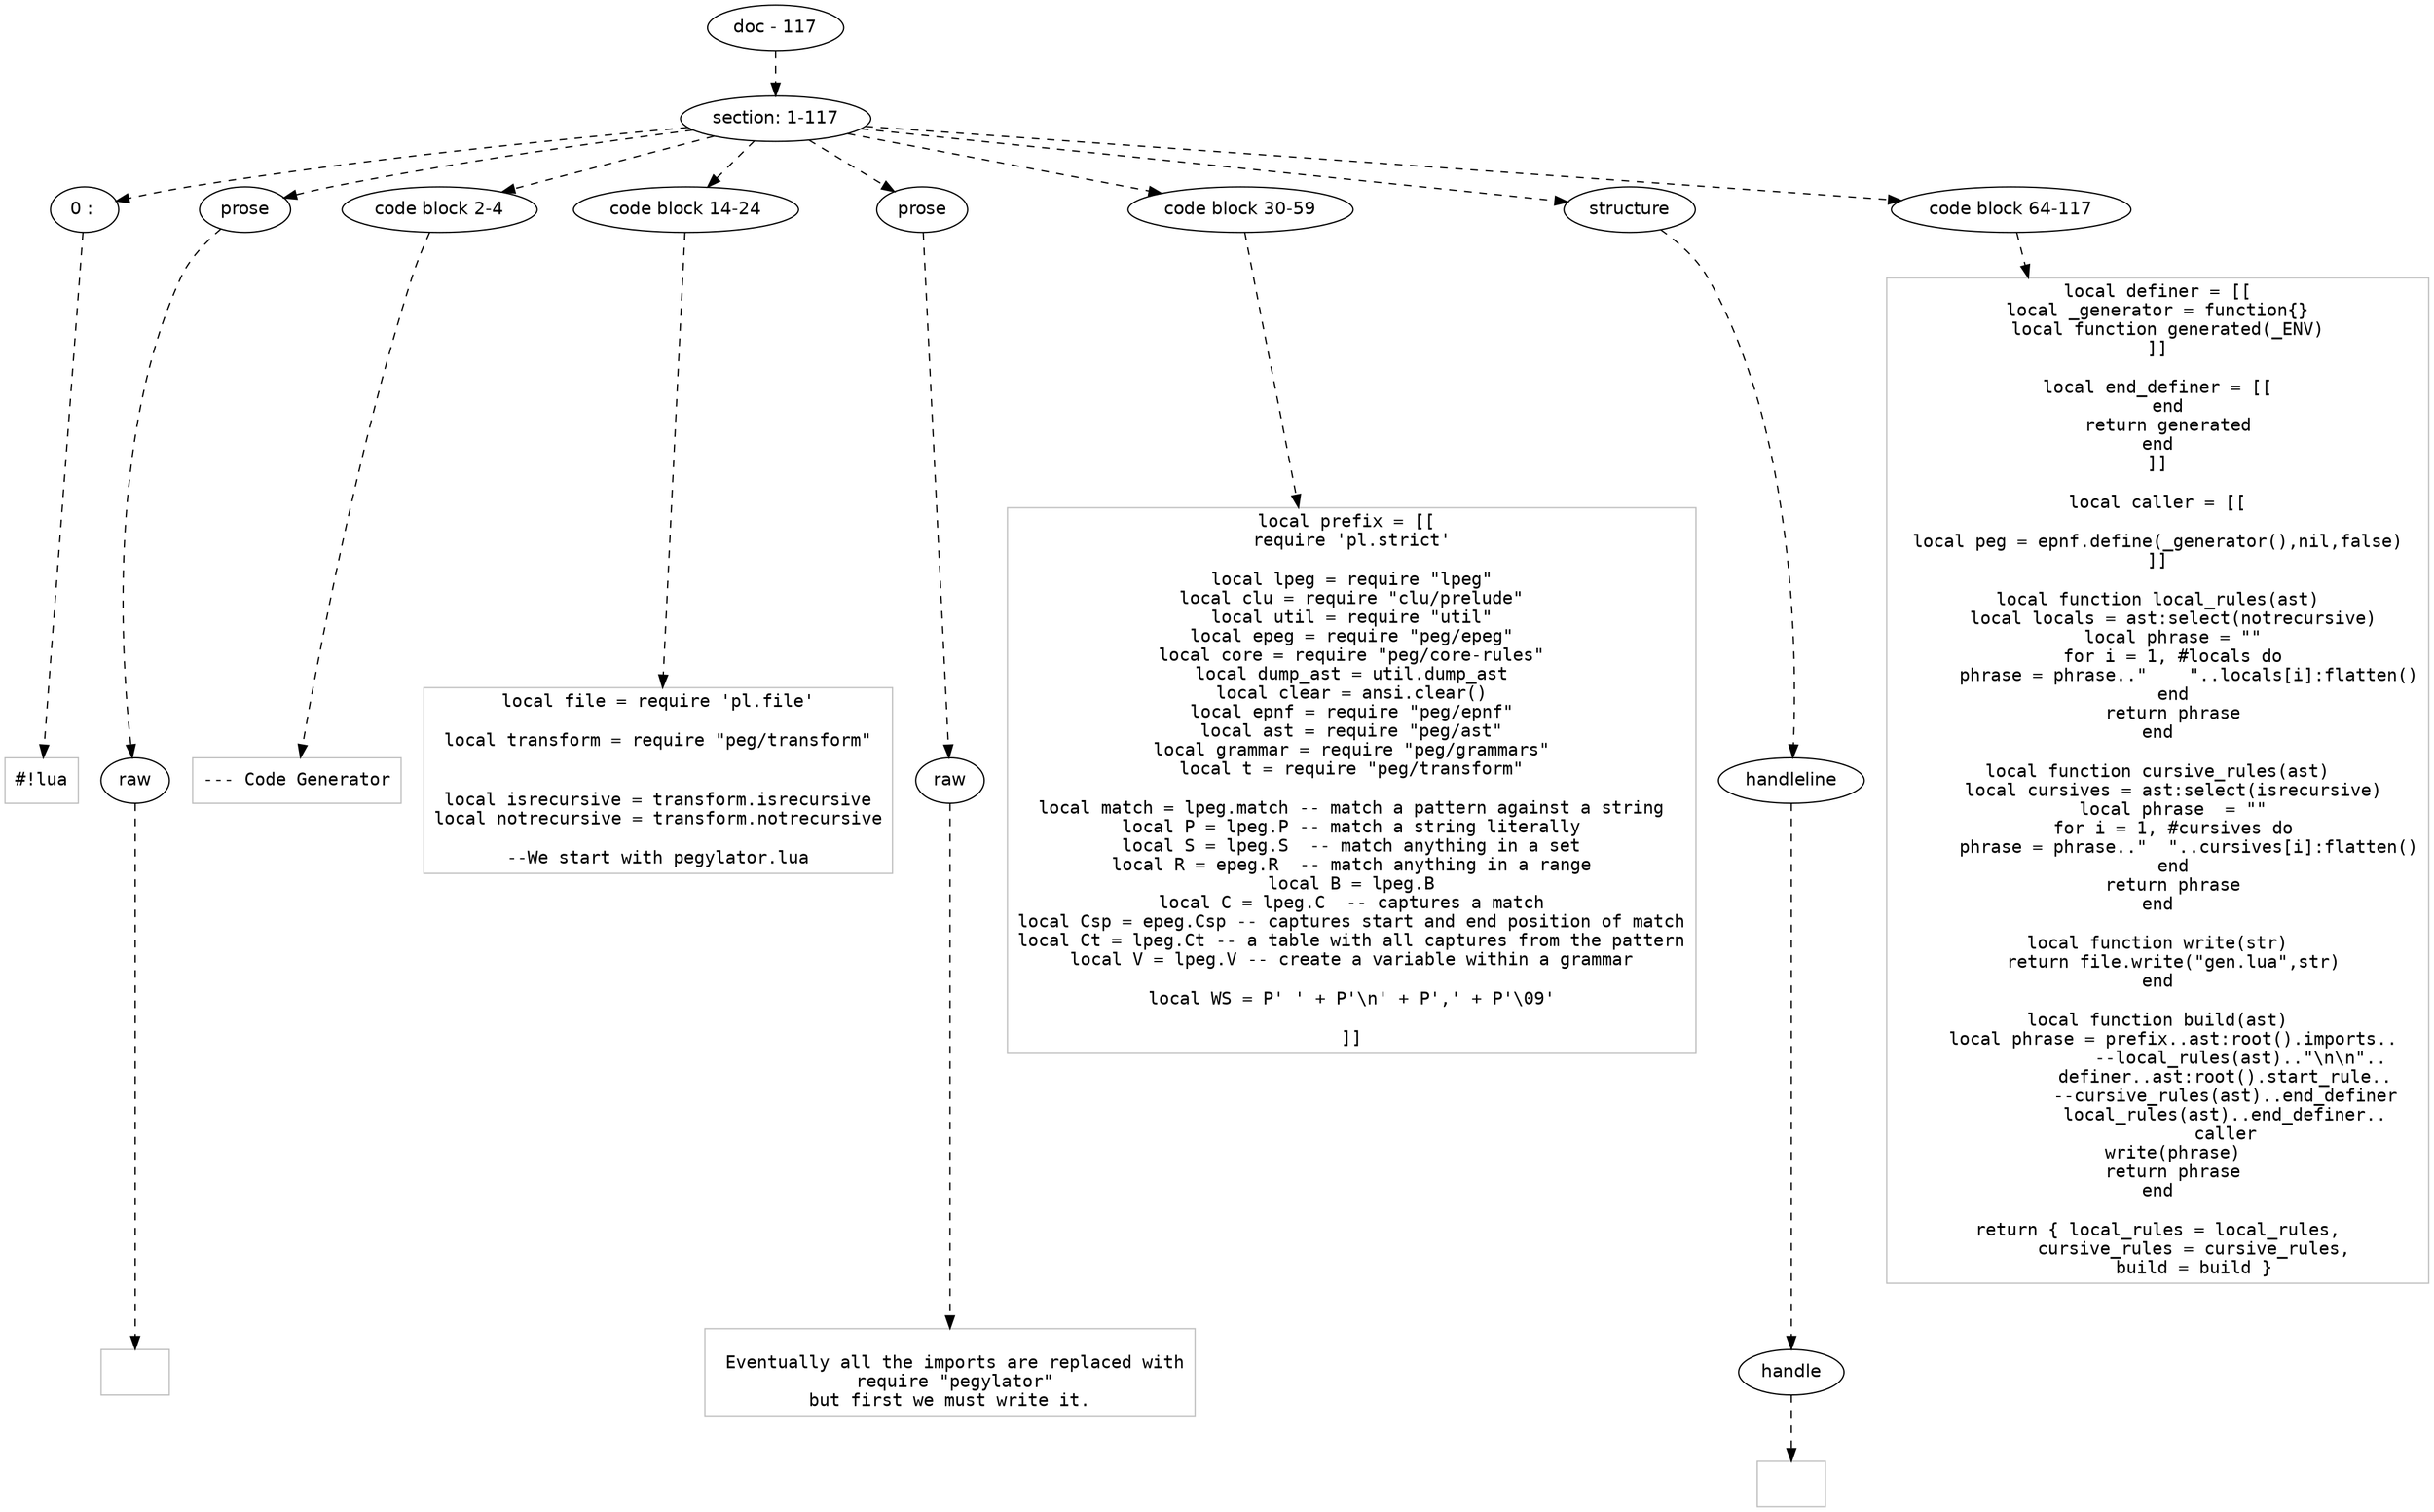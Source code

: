 digraph hierarchy {

node [fontname=Helvetica]
edge [style=dashed]

doc_0 [label="doc - 117"]


doc_0 -> { section_1}
{rank=same; section_1}

section_1 [label="section: 1-117"]


section_1 -> { header_2 prose_3 codeblock_4 codeblock_5 prose_6 codeblock_7 structure_8 codeblock_9}
{rank=same; header_2 prose_3 codeblock_4 codeblock_5 prose_6 codeblock_7 structure_8 codeblock_9}

header_2 [label="0 : "]

prose_3 [label="prose"]

codeblock_4 [label="code block 2-4"]

codeblock_5 [label="code block 14-24"]

prose_6 [label="prose"]

codeblock_7 [label="code block 30-59"]

structure_8 [label="structure"]

codeblock_9 [label="code block 64-117"]


header_2 -> leaf_10
leaf_10  [color=Gray,shape=rectangle,fontname=Inconsolata,label="#!lua"]
prose_3 -> { raw_11}
{rank=same; raw_11}

raw_11 [label="raw"]


raw_11 -> leaf_12
leaf_12  [color=Gray,shape=rectangle,fontname=Inconsolata,label=""]
codeblock_4 -> leaf_13
leaf_13  [color=Gray,shape=rectangle,fontname=Inconsolata,label="--- Code Generator"]
codeblock_5 -> leaf_14
leaf_14  [color=Gray,shape=rectangle,fontname=Inconsolata,label="local file = require 'pl.file'

local transform = require \"peg/transform\"


local isrecursive = transform.isrecursive
local notrecursive = transform.notrecursive

--We start with pegylator.lua"]
prose_6 -> { raw_15}
{rank=same; raw_15}

raw_15 [label="raw"]


raw_15 -> leaf_16
leaf_16  [color=Gray,shape=rectangle,fontname=Inconsolata,label="
 Eventually all the imports are replaced with
 require \"pegylator\"
 but first we must write it. 
"]
codeblock_7 -> leaf_17
leaf_17  [color=Gray,shape=rectangle,fontname=Inconsolata,label="local prefix = [[ 
require 'pl.strict'

local lpeg = require \"lpeg\"
local clu = require \"clu/prelude\"
local util = require \"util\"
local epeg = require \"peg/epeg\"
local core = require \"peg/core-rules\"
local dump_ast = util.dump_ast
local clear = ansi.clear()
local epnf = require \"peg/epnf\"
local ast = require \"peg/ast\"
local grammar = require \"peg/grammars\"
local t = require \"peg/transform\"

local match = lpeg.match -- match a pattern against a string
local P = lpeg.P -- match a string literally
local S = lpeg.S  -- match anything in a set
local R = epeg.R  -- match anything in a range
local B = lpeg.B
local C = lpeg.C  -- captures a match
local Csp = epeg.Csp -- captures start and end position of match
local Ct = lpeg.Ct -- a table with all captures from the pattern
local V = lpeg.V -- create a variable within a grammar

local WS = P' ' + P'\\n' + P',' + P'\\09'

]]"]
structure_8 -> { handleline_18}
{rank=same; handleline_18}

handleline_18 [label="handleline"]


handleline_18 -> { handle_19}
{rank=same; handle_19}

handle_19 [label="handle"]


handle_19 -> leaf_20
leaf_20  [color=Gray,shape=rectangle,fontname=Inconsolata,label=""]
codeblock_9 -> leaf_21
leaf_21  [color=Gray,shape=rectangle,fontname=Inconsolata,label="local definer = [[
local _generator = function{}
  local function generated(_ENV)
]]

local end_definer = [[
  end
  return generated
end
]]

local caller = [[

local peg = epnf.define(_generator(),nil,false)
]]

local function local_rules(ast)
   local locals = ast:select(notrecursive)
   local phrase = \"\"
   for i = 1, #locals do
      phrase = phrase..\"    \"..locals[i]:flatten()
   end
   return phrase
end

local function cursive_rules(ast)
   local cursives = ast:select(isrecursive)
   local phrase  = \"\"
   for i = 1, #cursives do
      phrase = phrase..\"  \"..cursives[i]:flatten()
   end
   return phrase
end

local function write(str)
   return file.write(\"gen.lua\",str)
end

local function build(ast)
   local phrase = prefix..ast:root().imports..
                --local_rules(ast)..\"\\n\\n\"..
             definer..ast:root().start_rule..
             --cursive_rules(ast)..end_definer
             local_rules(ast)..end_definer..
             caller
   write(phrase)
   return phrase
end

return { local_rules = local_rules,
       cursive_rules = cursive_rules,
       build = build }"]

}
